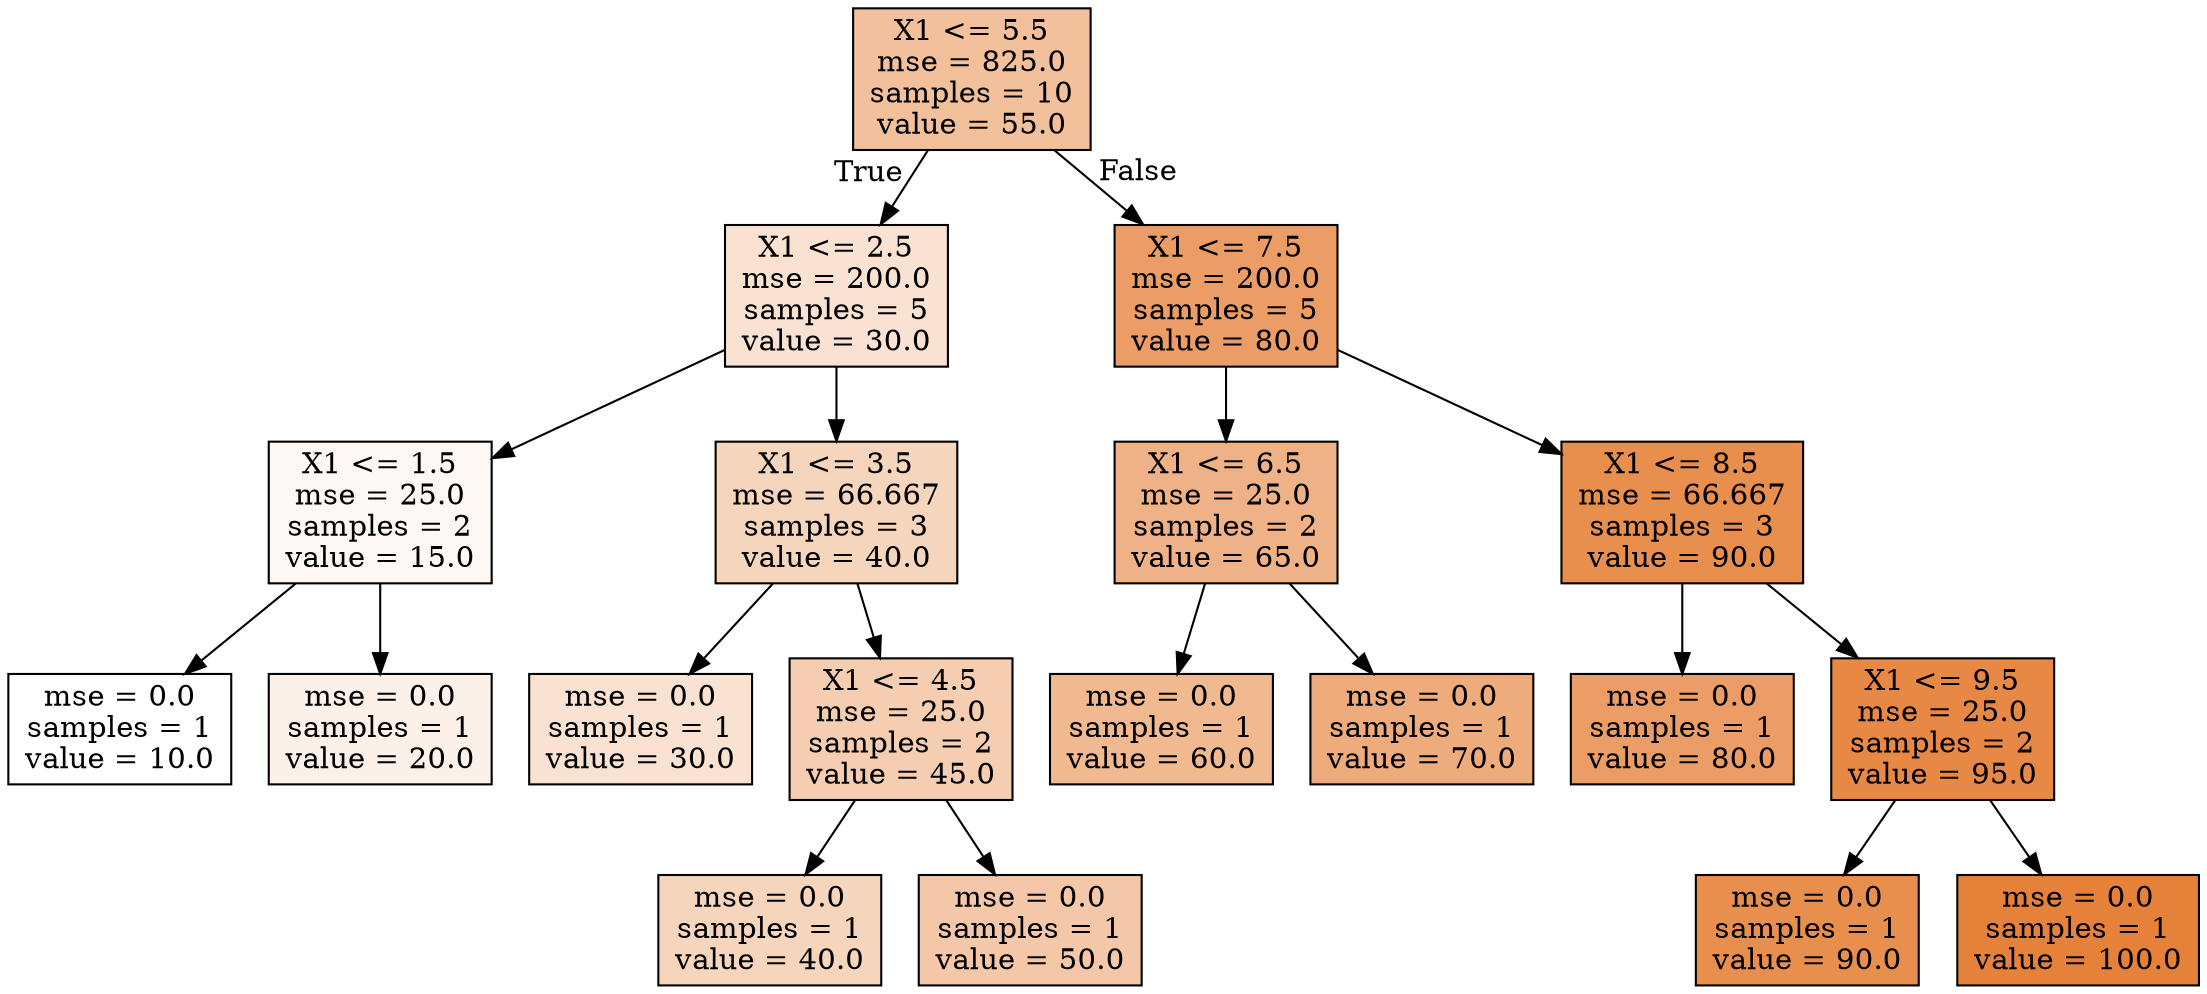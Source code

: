 digraph Tree {
node [shape=box, style="filled", color="black"] ;
0 [label="X1 <= 5.5\nmse = 825.0\nsamples = 10\nvalue = 55.0", fillcolor="#e5813980"] ;
1 [label="X1 <= 2.5\nmse = 200.0\nsamples = 5\nvalue = 30.0", fillcolor="#e5813939"] ;
0 -> 1 [labeldistance=2.5, labelangle=45, headlabel="True"] ;
2 [label="X1 <= 1.5\nmse = 25.0\nsamples = 2\nvalue = 15.0", fillcolor="#e581390e"] ;
1 -> 2 ;
3 [label="mse = 0.0\nsamples = 1\nvalue = 10.0", fillcolor="#e5813900"] ;
2 -> 3 ;
4 [label="mse = 0.0\nsamples = 1\nvalue = 20.0", fillcolor="#e581391c"] ;
2 -> 4 ;
5 [label="X1 <= 3.5\nmse = 66.667\nsamples = 3\nvalue = 40.0", fillcolor="#e5813955"] ;
1 -> 5 ;
6 [label="mse = 0.0\nsamples = 1\nvalue = 30.0", fillcolor="#e5813939"] ;
5 -> 6 ;
7 [label="X1 <= 4.5\nmse = 25.0\nsamples = 2\nvalue = 45.0", fillcolor="#e5813963"] ;
5 -> 7 ;
8 [label="mse = 0.0\nsamples = 1\nvalue = 40.0", fillcolor="#e5813955"] ;
7 -> 8 ;
9 [label="mse = 0.0\nsamples = 1\nvalue = 50.0", fillcolor="#e5813971"] ;
7 -> 9 ;
10 [label="X1 <= 7.5\nmse = 200.0\nsamples = 5\nvalue = 80.0", fillcolor="#e58139c6"] ;
0 -> 10 [labeldistance=2.5, labelangle=-45, headlabel="False"] ;
11 [label="X1 <= 6.5\nmse = 25.0\nsamples = 2\nvalue = 65.0", fillcolor="#e581399c"] ;
10 -> 11 ;
12 [label="mse = 0.0\nsamples = 1\nvalue = 60.0", fillcolor="#e581398e"] ;
11 -> 12 ;
13 [label="mse = 0.0\nsamples = 1\nvalue = 70.0", fillcolor="#e58139aa"] ;
11 -> 13 ;
14 [label="X1 <= 8.5\nmse = 66.667\nsamples = 3\nvalue = 90.0", fillcolor="#e58139e3"] ;
10 -> 14 ;
15 [label="mse = 0.0\nsamples = 1\nvalue = 80.0", fillcolor="#e58139c6"] ;
14 -> 15 ;
16 [label="X1 <= 9.5\nmse = 25.0\nsamples = 2\nvalue = 95.0", fillcolor="#e58139f1"] ;
14 -> 16 ;
17 [label="mse = 0.0\nsamples = 1\nvalue = 90.0", fillcolor="#e58139e3"] ;
16 -> 17 ;
18 [label="mse = 0.0\nsamples = 1\nvalue = 100.0", fillcolor="#e58139ff"] ;
16 -> 18 ;
}